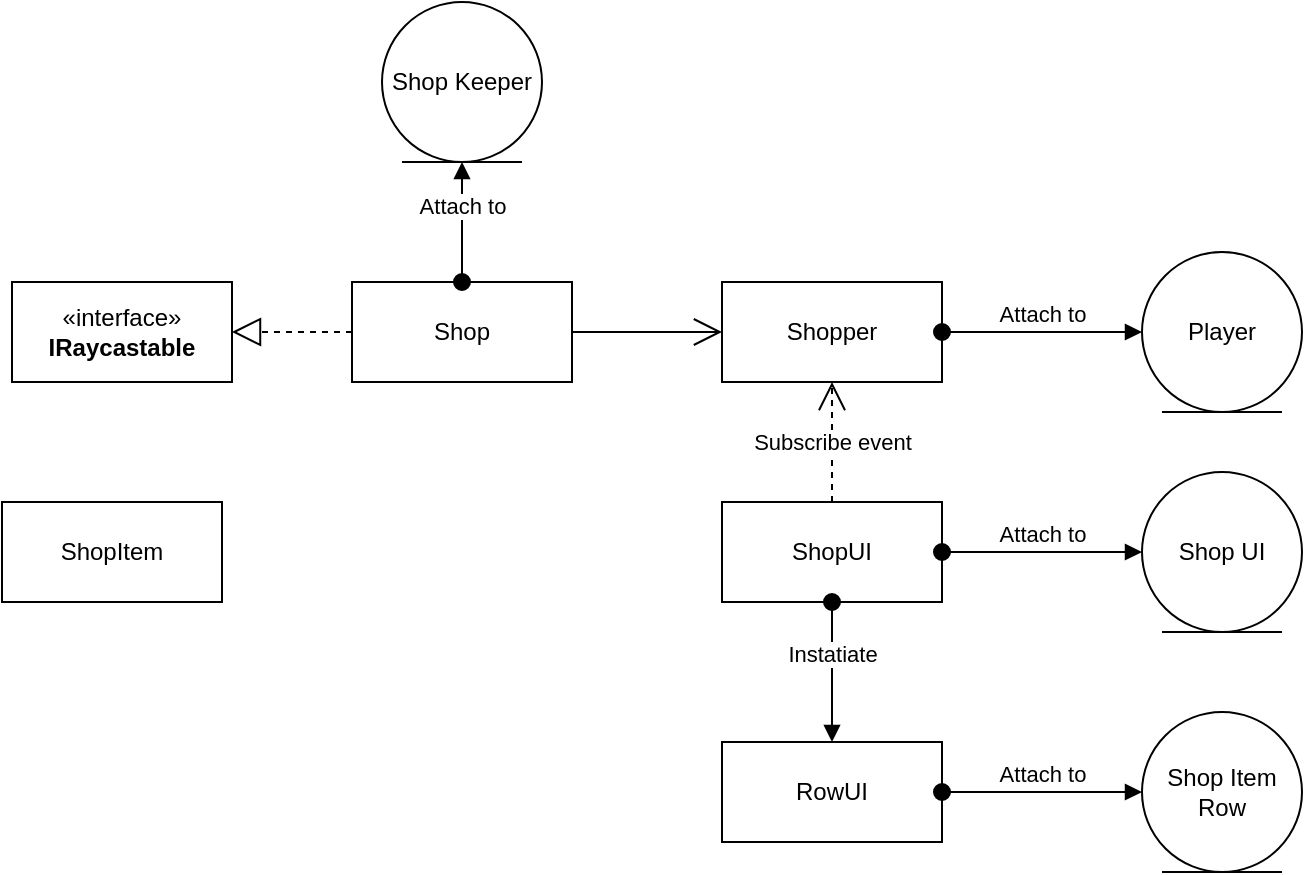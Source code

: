 <mxfile version="22.1.21" type="device" pages="2">
  <diagram id="J0Jw_gMJzLSo-h7KQk8o" name="Shop System">
    <mxGraphModel dx="1434" dy="836" grid="1" gridSize="10" guides="1" tooltips="1" connect="1" arrows="1" fold="1" page="1" pageScale="1" pageWidth="850" pageHeight="1100" math="0" shadow="0">
      <root>
        <mxCell id="0" />
        <mxCell id="1" parent="0" />
        <mxCell id="epX7T-zXdiikZqVbhkOo-1" value="Shop" style="html=1;whiteSpace=wrap;" parent="1" vertex="1">
          <mxGeometry x="315" y="290" width="110" height="50" as="geometry" />
        </mxCell>
        <mxCell id="epX7T-zXdiikZqVbhkOo-2" value="Shopper" style="html=1;whiteSpace=wrap;" parent="1" vertex="1">
          <mxGeometry x="500" y="290" width="110" height="50" as="geometry" />
        </mxCell>
        <mxCell id="epX7T-zXdiikZqVbhkOo-3" value="RowUI" style="html=1;whiteSpace=wrap;" parent="1" vertex="1">
          <mxGeometry x="500" y="520" width="110" height="50" as="geometry" />
        </mxCell>
        <mxCell id="epX7T-zXdiikZqVbhkOo-4" value="ShopUI" style="html=1;whiteSpace=wrap;" parent="1" vertex="1">
          <mxGeometry x="500" y="400" width="110" height="50" as="geometry" />
        </mxCell>
        <mxCell id="CzhTfXIW62o9XZvxb9Js-1" value="Attach to" style="html=1;verticalAlign=bottom;startArrow=oval;startFill=1;endArrow=block;startSize=8;curved=0;rounded=0;" parent="1" source="epX7T-zXdiikZqVbhkOo-2" target="CzhTfXIW62o9XZvxb9Js-2" edge="1">
          <mxGeometry x="-0.01" width="60" relative="1" as="geometry">
            <mxPoint x="500" y="440" as="sourcePoint" />
            <mxPoint x="710" y="280" as="targetPoint" />
            <mxPoint as="offset" />
          </mxGeometry>
        </mxCell>
        <mxCell id="CzhTfXIW62o9XZvxb9Js-2" value="Player" style="ellipse;shape=umlEntity;whiteSpace=wrap;html=1;" parent="1" vertex="1">
          <mxGeometry x="710" y="275" width="80" height="80" as="geometry" />
        </mxCell>
        <mxCell id="CeNOZ7P4JtKM7td6Sw3N-2" value="Subscribe event" style="endArrow=open;endSize=12;dashed=1;html=1;rounded=0;" parent="1" source="epX7T-zXdiikZqVbhkOo-4" target="epX7T-zXdiikZqVbhkOo-2" edge="1">
          <mxGeometry width="160" relative="1" as="geometry">
            <mxPoint x="450" y="550" as="sourcePoint" />
            <mxPoint x="610" y="550" as="targetPoint" />
          </mxGeometry>
        </mxCell>
        <mxCell id="jjK10x3MlpFM84TFmCq0-1" value="Attach to" style="html=1;verticalAlign=bottom;startArrow=oval;startFill=1;endArrow=block;startSize=8;curved=0;rounded=0;" parent="1" source="epX7T-zXdiikZqVbhkOo-4" target="jjK10x3MlpFM84TFmCq0-2" edge="1">
          <mxGeometry x="-0.01" width="60" relative="1" as="geometry">
            <mxPoint x="620" y="325" as="sourcePoint" />
            <mxPoint x="720" y="325" as="targetPoint" />
            <mxPoint as="offset" />
          </mxGeometry>
        </mxCell>
        <mxCell id="jjK10x3MlpFM84TFmCq0-2" value="Shop UI" style="ellipse;shape=umlEntity;whiteSpace=wrap;html=1;" parent="1" vertex="1">
          <mxGeometry x="710" y="385" width="80" height="80" as="geometry" />
        </mxCell>
        <mxCell id="jjK10x3MlpFM84TFmCq0-3" value="Shop Keeper" style="ellipse;shape=umlEntity;whiteSpace=wrap;html=1;" parent="1" vertex="1">
          <mxGeometry x="330" y="150" width="80" height="80" as="geometry" />
        </mxCell>
        <mxCell id="jjK10x3MlpFM84TFmCq0-4" value="Attach to" style="html=1;verticalAlign=bottom;startArrow=oval;startFill=1;endArrow=block;startSize=8;curved=0;rounded=0;" parent="1" source="epX7T-zXdiikZqVbhkOo-1" target="jjK10x3MlpFM84TFmCq0-3" edge="1">
          <mxGeometry x="-0.01" width="60" relative="1" as="geometry">
            <mxPoint x="715" y="325" as="sourcePoint" />
            <mxPoint x="815" y="325" as="targetPoint" />
            <mxPoint as="offset" />
          </mxGeometry>
        </mxCell>
        <mxCell id="jjK10x3MlpFM84TFmCq0-5" value="«interface»&lt;br&gt;&lt;b&gt;IRaycastable&lt;/b&gt;" style="html=1;whiteSpace=wrap;" parent="1" vertex="1">
          <mxGeometry x="145" y="290" width="110" height="50" as="geometry" />
        </mxCell>
        <mxCell id="jjK10x3MlpFM84TFmCq0-6" value="" style="endArrow=block;dashed=1;endFill=0;endSize=12;html=1;rounded=0;" parent="1" source="epX7T-zXdiikZqVbhkOo-1" target="jjK10x3MlpFM84TFmCq0-5" edge="1">
          <mxGeometry width="160" relative="1" as="geometry">
            <mxPoint x="535" y="460" as="sourcePoint" />
            <mxPoint x="695" y="460" as="targetPoint" />
          </mxGeometry>
        </mxCell>
        <mxCell id="jjK10x3MlpFM84TFmCq0-7" value="" style="endArrow=open;endFill=1;endSize=12;html=1;rounded=0;" parent="1" source="epX7T-zXdiikZqVbhkOo-1" target="epX7T-zXdiikZqVbhkOo-2" edge="1">
          <mxGeometry width="160" relative="1" as="geometry">
            <mxPoint x="330" y="450" as="sourcePoint" />
            <mxPoint x="490" y="450" as="targetPoint" />
          </mxGeometry>
        </mxCell>
        <mxCell id="jjK10x3MlpFM84TFmCq0-8" value="ShopItem" style="html=1;whiteSpace=wrap;" parent="1" vertex="1">
          <mxGeometry x="140" y="400" width="110" height="50" as="geometry" />
        </mxCell>
        <mxCell id="jjK10x3MlpFM84TFmCq0-9" value="Shop Item Row" style="ellipse;shape=umlEntity;whiteSpace=wrap;html=1;" parent="1" vertex="1">
          <mxGeometry x="710" y="505" width="80" height="80" as="geometry" />
        </mxCell>
        <mxCell id="jjK10x3MlpFM84TFmCq0-10" value="Attach to" style="html=1;verticalAlign=bottom;startArrow=oval;startFill=1;endArrow=block;startSize=8;curved=0;rounded=0;" parent="1" source="epX7T-zXdiikZqVbhkOo-3" target="jjK10x3MlpFM84TFmCq0-9" edge="1">
          <mxGeometry x="-0.01" width="60" relative="1" as="geometry">
            <mxPoint x="805" y="555" as="sourcePoint" />
            <mxPoint x="905" y="555" as="targetPoint" />
            <mxPoint as="offset" />
          </mxGeometry>
        </mxCell>
        <mxCell id="jjK10x3MlpFM84TFmCq0-11" value="Instatiate" style="html=1;verticalAlign=bottom;startArrow=oval;startFill=1;endArrow=block;startSize=8;curved=0;rounded=0;" parent="1" source="epX7T-zXdiikZqVbhkOo-4" target="epX7T-zXdiikZqVbhkOo-3" edge="1">
          <mxGeometry x="-0.01" width="60" relative="1" as="geometry">
            <mxPoint x="380" y="460" as="sourcePoint" />
            <mxPoint x="380" y="530" as="targetPoint" />
            <mxPoint as="offset" />
          </mxGeometry>
        </mxCell>
      </root>
    </mxGraphModel>
  </diagram>
  <diagram id="KVT-QIDx-gT-FP6I-KYD" name="Action system">
    <mxGraphModel dx="1434" dy="836" grid="1" gridSize="10" guides="1" tooltips="1" connect="1" arrows="1" fold="1" page="1" pageScale="1" pageWidth="850" pageHeight="1100" math="0" shadow="0">
      <root>
        <mxCell id="0" />
        <mxCell id="1" parent="0" />
        <mxCell id="T4XqZJyoUQQcYJsUARBc-1" value="ActionStore" style="swimlane;fontStyle=1;align=center;verticalAlign=top;childLayout=stackLayout;horizontal=1;startSize=26;horizontalStack=0;resizeParent=1;resizeParentMax=0;resizeLast=0;collapsible=1;marginBottom=0;whiteSpace=wrap;html=1;" parent="1" vertex="1">
          <mxGeometry x="270" y="200" width="270" height="170" as="geometry" />
        </mxCell>
        <mxCell id="T4XqZJyoUQQcYJsUARBc-2" value="-dockedItems: Dicitionary&amp;lt;int, DockedItemSlot&amp;gt;&lt;br&gt;+OnActionStoreUpdated: Action" style="text;strokeColor=none;fillColor=none;align=left;verticalAlign=top;spacingLeft=4;spacingRight=4;overflow=hidden;rotatable=0;points=[[0,0.5],[1,0.5]];portConstraint=eastwest;whiteSpace=wrap;html=1;" parent="T4XqZJyoUQQcYJsUARBc-1" vertex="1">
          <mxGeometry y="26" width="270" height="34" as="geometry" />
        </mxCell>
        <mxCell id="T4XqZJyoUQQcYJsUARBc-3" value="" style="line;strokeWidth=1;fillColor=none;align=left;verticalAlign=middle;spacingTop=-1;spacingLeft=3;spacingRight=3;rotatable=0;labelPosition=right;points=[];portConstraint=eastwest;strokeColor=inherit;" parent="T4XqZJyoUQQcYJsUARBc-1" vertex="1">
          <mxGeometry y="60" width="270" height="8" as="geometry" />
        </mxCell>
        <mxCell id="T4XqZJyoUQQcYJsUARBc-4" value="+AddActionItem()&lt;br&gt;+RemoveActionItem()&lt;br&gt;+UseActionItem()&lt;br&gt;+GetActionItem()&lt;br&gt;+GetItemQuantity()&lt;br&gt;+GetMaxAcceptable()" style="text;strokeColor=none;fillColor=none;align=left;verticalAlign=top;spacingLeft=4;spacingRight=4;overflow=hidden;rotatable=0;points=[[0,0.5],[1,0.5]];portConstraint=eastwest;whiteSpace=wrap;html=1;" parent="T4XqZJyoUQQcYJsUARBc-1" vertex="1">
          <mxGeometry y="68" width="270" height="102" as="geometry" />
        </mxCell>
        <mxCell id="vJHdext6qveoNvENECcR-2" value="AbilityItemSO" style="swimlane;fontStyle=1;align=center;verticalAlign=top;childLayout=stackLayout;horizontal=1;startSize=26;horizontalStack=0;resizeParent=1;resizeParentMax=0;resizeLast=0;collapsible=1;marginBottom=0;whiteSpace=wrap;html=1;" parent="1" vertex="1">
          <mxGeometry x="130" y="474" width="250" height="86" as="geometry" />
        </mxCell>
        <mxCell id="vJHdext6qveoNvENECcR-3" value="-targetingStrategySO: TargetingStrategySO" style="text;strokeColor=none;fillColor=none;align=left;verticalAlign=top;spacingLeft=4;spacingRight=4;overflow=hidden;rotatable=0;points=[[0,0.5],[1,0.5]];portConstraint=eastwest;whiteSpace=wrap;html=1;" parent="vJHdext6qveoNvENECcR-2" vertex="1">
          <mxGeometry y="26" width="250" height="26" as="geometry" />
        </mxCell>
        <mxCell id="vJHdext6qveoNvENECcR-4" value="" style="line;strokeWidth=1;fillColor=none;align=left;verticalAlign=middle;spacingTop=-1;spacingLeft=3;spacingRight=3;rotatable=0;labelPosition=right;points=[];portConstraint=eastwest;strokeColor=inherit;" parent="vJHdext6qveoNvENECcR-2" vertex="1">
          <mxGeometry y="52" width="250" height="8" as="geometry" />
        </mxCell>
        <mxCell id="vJHdext6qveoNvENECcR-5" value="+override Use(): void" style="text;strokeColor=none;fillColor=none;align=left;verticalAlign=top;spacingLeft=4;spacingRight=4;overflow=hidden;rotatable=0;points=[[0,0.5],[1,0.5]];portConstraint=eastwest;whiteSpace=wrap;html=1;" parent="vJHdext6qveoNvENECcR-2" vertex="1">
          <mxGeometry y="60" width="250" height="26" as="geometry" />
        </mxCell>
        <mxCell id="vJHdext6qveoNvENECcR-6" value="TargetingStrategySO" style="swimlane;fontStyle=1;align=center;verticalAlign=top;childLayout=stackLayout;horizontal=1;startSize=26;horizontalStack=0;resizeParent=1;resizeParentMax=0;resizeLast=0;collapsible=1;marginBottom=0;whiteSpace=wrap;html=1;" parent="1" vertex="1">
          <mxGeometry x="445" y="474" width="180" height="86" as="geometry" />
        </mxCell>
        <mxCell id="vJHdext6qveoNvENECcR-7" value="+ field: type" style="text;strokeColor=none;fillColor=none;align=left;verticalAlign=top;spacingLeft=4;spacingRight=4;overflow=hidden;rotatable=0;points=[[0,0.5],[1,0.5]];portConstraint=eastwest;whiteSpace=wrap;html=1;" parent="vJHdext6qveoNvENECcR-6" vertex="1">
          <mxGeometry y="26" width="180" height="26" as="geometry" />
        </mxCell>
        <mxCell id="vJHdext6qveoNvENECcR-8" value="" style="line;strokeWidth=1;fillColor=none;align=left;verticalAlign=middle;spacingTop=-1;spacingLeft=3;spacingRight=3;rotatable=0;labelPosition=right;points=[];portConstraint=eastwest;strokeColor=inherit;" parent="vJHdext6qveoNvENECcR-6" vertex="1">
          <mxGeometry y="52" width="180" height="8" as="geometry" />
        </mxCell>
        <mxCell id="vJHdext6qveoNvENECcR-9" value="+abstract StartTargeting(): void" style="text;strokeColor=none;fillColor=none;align=left;verticalAlign=top;spacingLeft=4;spacingRight=4;overflow=hidden;rotatable=0;points=[[0,0.5],[1,0.5]];portConstraint=eastwest;whiteSpace=wrap;html=1;" parent="vJHdext6qveoNvENECcR-6" vertex="1">
          <mxGeometry y="60" width="180" height="26" as="geometry" />
        </mxCell>
        <mxCell id="QcrOo9dbL8BjfI0qWSF6-1" value="ActionItemSO" style="swimlane;fontStyle=1;align=center;verticalAlign=top;childLayout=stackLayout;horizontal=1;startSize=26;horizontalStack=0;resizeParent=1;resizeParentMax=0;resizeLast=0;collapsible=1;marginBottom=0;whiteSpace=wrap;html=1;" vertex="1" parent="1">
          <mxGeometry x="175" y="670" width="160" height="86" as="geometry" />
        </mxCell>
        <mxCell id="QcrOo9dbL8BjfI0qWSF6-2" value="+ field: type" style="text;strokeColor=none;fillColor=none;align=left;verticalAlign=top;spacingLeft=4;spacingRight=4;overflow=hidden;rotatable=0;points=[[0,0.5],[1,0.5]];portConstraint=eastwest;whiteSpace=wrap;html=1;" vertex="1" parent="QcrOo9dbL8BjfI0qWSF6-1">
          <mxGeometry y="26" width="160" height="26" as="geometry" />
        </mxCell>
        <mxCell id="QcrOo9dbL8BjfI0qWSF6-3" value="" style="line;strokeWidth=1;fillColor=none;align=left;verticalAlign=middle;spacingTop=-1;spacingLeft=3;spacingRight=3;rotatable=0;labelPosition=right;points=[];portConstraint=eastwest;strokeColor=inherit;" vertex="1" parent="QcrOo9dbL8BjfI0qWSF6-1">
          <mxGeometry y="52" width="160" height="8" as="geometry" />
        </mxCell>
        <mxCell id="QcrOo9dbL8BjfI0qWSF6-4" value="+virtual Use(): void" style="text;strokeColor=none;fillColor=none;align=left;verticalAlign=top;spacingLeft=4;spacingRight=4;overflow=hidden;rotatable=0;points=[[0,0.5],[1,0.5]];portConstraint=eastwest;whiteSpace=wrap;html=1;" vertex="1" parent="QcrOo9dbL8BjfI0qWSF6-1">
          <mxGeometry y="60" width="160" height="26" as="geometry" />
        </mxCell>
        <mxCell id="QcrOo9dbL8BjfI0qWSF6-5" value="Inheritance from" style="endArrow=block;endSize=16;endFill=0;html=1;rounded=0;" edge="1" parent="1" source="vJHdext6qveoNvENECcR-2" target="QcrOo9dbL8BjfI0qWSF6-1">
          <mxGeometry width="160" relative="1" as="geometry">
            <mxPoint x="565" y="450" as="sourcePoint" />
            <mxPoint x="725" y="450" as="targetPoint" />
          </mxGeometry>
        </mxCell>
        <mxCell id="QcrOo9dbL8BjfI0qWSF6-6" value="DelayedClickTargetingSO" style="swimlane;fontStyle=1;align=center;verticalAlign=top;childLayout=stackLayout;horizontal=1;startSize=26;horizontalStack=0;resizeParent=1;resizeParentMax=0;resizeLast=0;collapsible=1;marginBottom=0;whiteSpace=wrap;html=1;" vertex="1" parent="1">
          <mxGeometry x="442.5" y="670" width="185" height="86" as="geometry" />
        </mxCell>
        <mxCell id="QcrOo9dbL8BjfI0qWSF6-7" value="+ field: type" style="text;strokeColor=none;fillColor=none;align=left;verticalAlign=top;spacingLeft=4;spacingRight=4;overflow=hidden;rotatable=0;points=[[0,0.5],[1,0.5]];portConstraint=eastwest;whiteSpace=wrap;html=1;" vertex="1" parent="QcrOo9dbL8BjfI0qWSF6-6">
          <mxGeometry y="26" width="185" height="26" as="geometry" />
        </mxCell>
        <mxCell id="QcrOo9dbL8BjfI0qWSF6-8" value="" style="line;strokeWidth=1;fillColor=none;align=left;verticalAlign=middle;spacingTop=-1;spacingLeft=3;spacingRight=3;rotatable=0;labelPosition=right;points=[];portConstraint=eastwest;strokeColor=inherit;" vertex="1" parent="QcrOo9dbL8BjfI0qWSF6-6">
          <mxGeometry y="52" width="185" height="8" as="geometry" />
        </mxCell>
        <mxCell id="QcrOo9dbL8BjfI0qWSF6-9" value="+override StartTargeting(): void" style="text;strokeColor=none;fillColor=none;align=left;verticalAlign=top;spacingLeft=4;spacingRight=4;overflow=hidden;rotatable=0;points=[[0,0.5],[1,0.5]];portConstraint=eastwest;whiteSpace=wrap;html=1;" vertex="1" parent="QcrOo9dbL8BjfI0qWSF6-6">
          <mxGeometry y="60" width="185" height="26" as="geometry" />
        </mxCell>
        <mxCell id="QcrOo9dbL8BjfI0qWSF6-10" value="" style="endArrow=block;dashed=1;endFill=0;endSize=12;html=1;rounded=0;" edge="1" parent="1" source="QcrOo9dbL8BjfI0qWSF6-6" target="vJHdext6qveoNvENECcR-6">
          <mxGeometry width="160" relative="1" as="geometry">
            <mxPoint x="575" y="600" as="sourcePoint" />
            <mxPoint x="675" y="550" as="targetPoint" />
          </mxGeometry>
        </mxCell>
        <mxCell id="QcrOo9dbL8BjfI0qWSF6-12" value="Use" style="endArrow=open;endSize=12;dashed=1;html=1;rounded=0;" edge="1" parent="1" source="vJHdext6qveoNvENECcR-2" target="vJHdext6qveoNvENECcR-6">
          <mxGeometry width="160" relative="1" as="geometry">
            <mxPoint x="515" y="550" as="sourcePoint" />
            <mxPoint x="675" y="550" as="targetPoint" />
          </mxGeometry>
        </mxCell>
      </root>
    </mxGraphModel>
  </diagram>
</mxfile>
